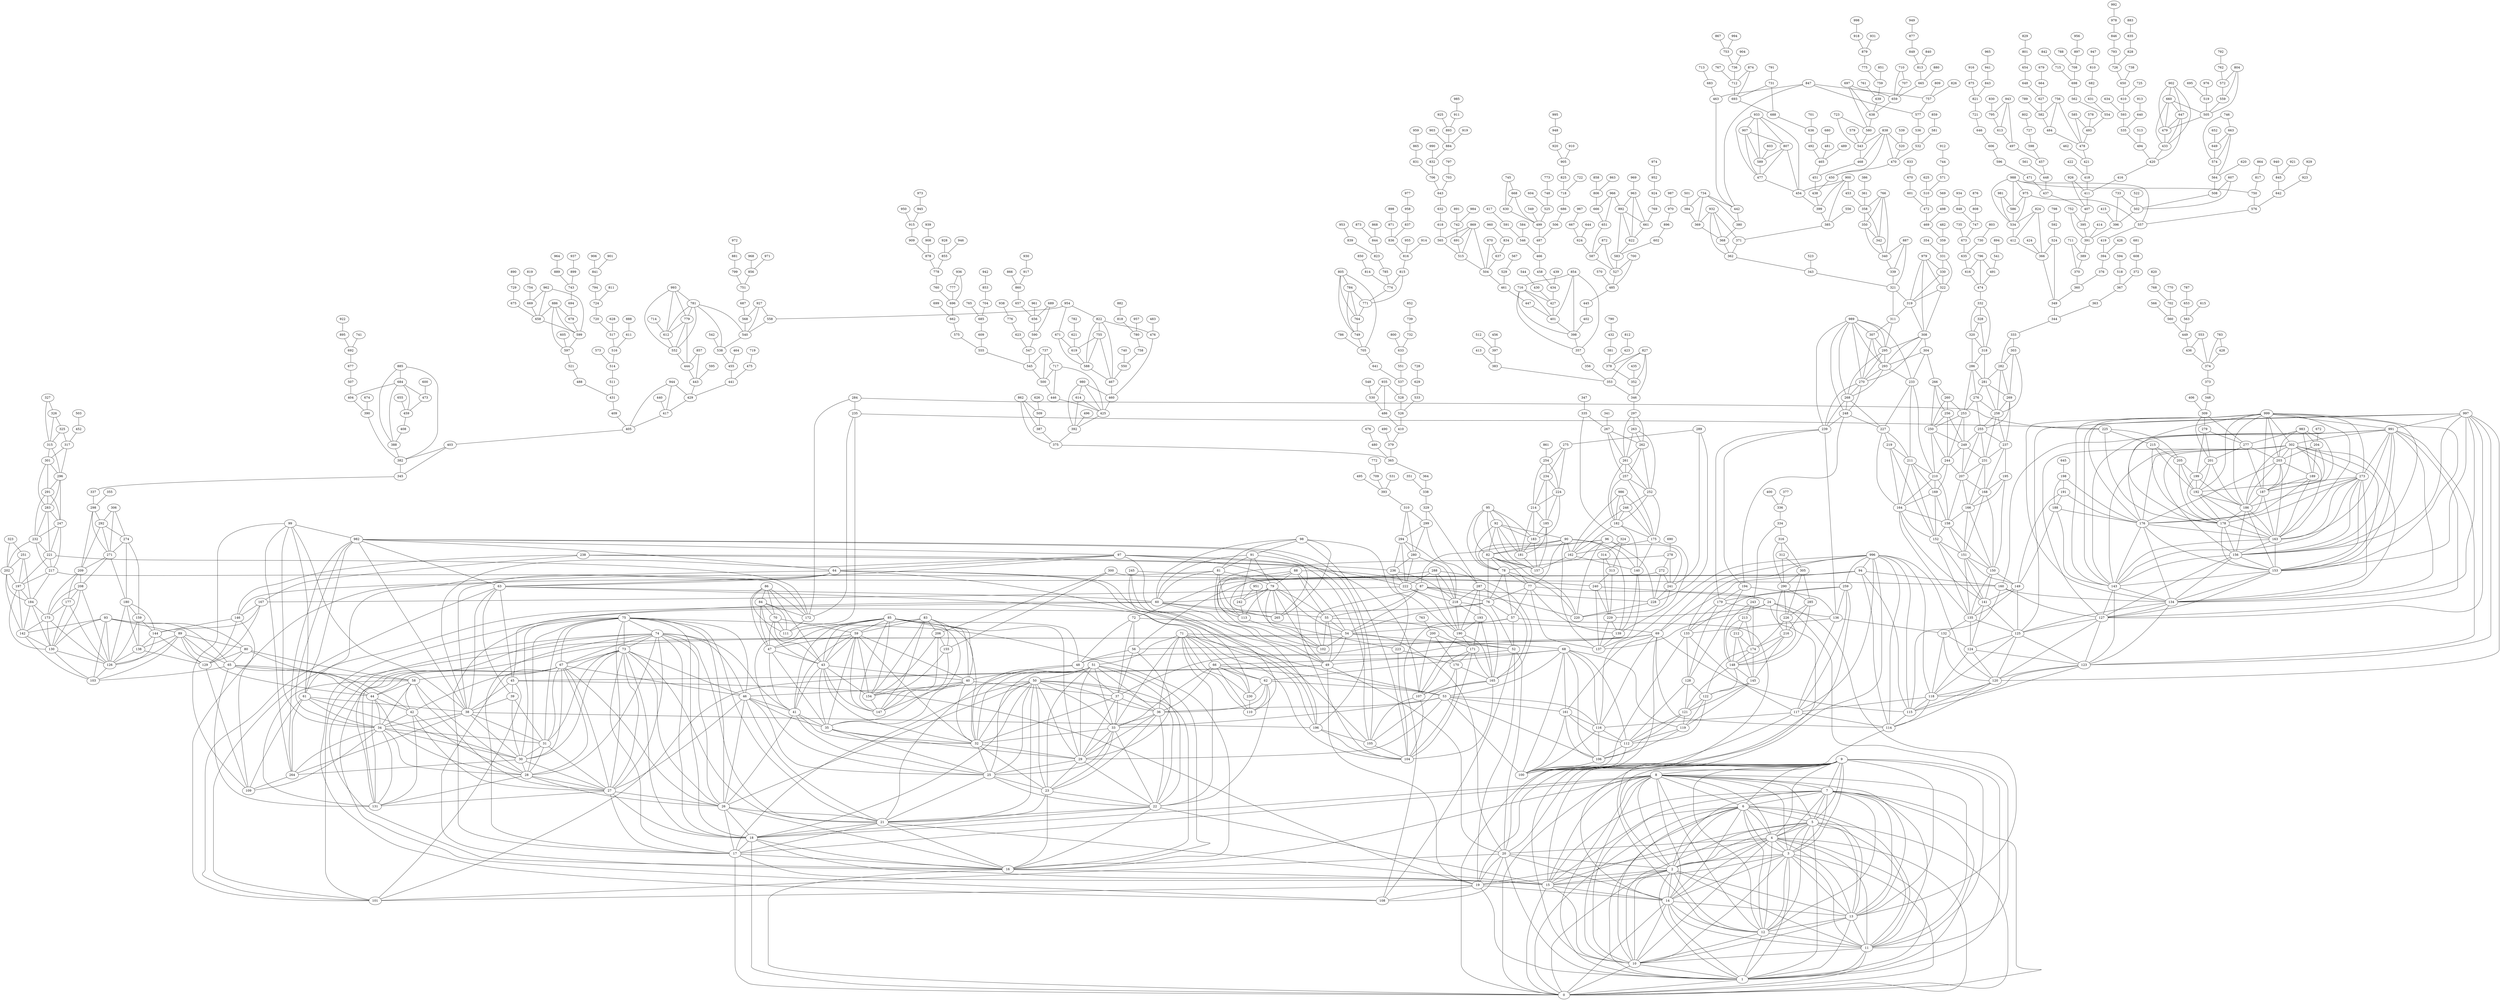 graph TopologySampledistroFF0{	"47" -- "41" [] 
	"47" -- "43" [] 
	"400" -- "336" [] 
	"86" -- "70" [] 
	"274" -- "159" [] 
	"580" -- "543" [] 
	"47" -- "35" [] 
	"281" -- "258" [] 
	"275" -- "224" [] 
	"308" -- "293" [] 
	"226" -- "174" [] 
	"69" -- "161" [] 
	"274" -- "180" [] 
	"308" -- "295" [] 
	"173" -- "142" [] 
	"430" -- "427" [] 
	"791" -- "731" [] 
	"967" -- "667" [] 
	"317" -- "301" [] 
	"397" -- "383" [] 
	"86" -- "84" [] 
	"905" -- "825" [] 
	"566" -- "560" [] 
	"242" -- "113" [] 
	"269" -- "255" [] 
	"637" -- "504" [] 
	"269" -- "258" [] 
	"308" -- "270" [] 
	"467" -- "460" [] 
	"82" -- "220" [] 
	"275" -- "254" [] 
	"52" -- "20" [] 
	"69" -- "100" [] 
	"173" -- "126" [] 
	"827" -- "378" [] 
	"226" -- "148" [] 
	"450" -- "438" [] 
	"69" -- "115" [] 
	"69" -- "116" [] 
	"811" -- "724" [] 
	"954" -- "558" [] 
	"173" -- "130" [] 
	"996" -- "259" [] 
	"69" -- "114" [] 
	"70" -- "59" [] 
	"52" -- "19" [] 
	"224" -- "214" [] 
	"561" -- "448" [] 
	"754" -- "669" [] 
	"888" -- "611" [] 
	"854" -- "401" [] 
	"281" -- "269" [] 
	"832" -- "706" [] 
	"528" -- "526" [] 
	"275" -- "234" [] 
	"70" -- "43" [] 
	"281" -- "276" [] 
	"70" -- "47" [] 
	"52" -- "49" [] 
	"650" -- "610" [] 
	"221" -- "217" [] 
	"444" -- "443" [] 
	"849" -- "813" [] 
	"391" -- "389" [] 
	"36" -- "23" [] 
	"36" -- "22" [] 
	"112" -- "100" [] 
	"112" -- "106" [] 
	"36" -- "29" [] 
	"36" -- "33" [] 
	"406" -- "309" [] 
	"916" -- "875" [] 
	"247" -- "232" [] 
	"809" -- "757" [] 
	"502" -- "396" [] 
	"790" -- "432" [] 
	"85" -- "154" [] 
	"717" -- "500" [] 
	"466" -- "458" [] 
	"247" -- "221" [] 
	"373" -- "348" [] 
	"415" -- "396" [] 
	"335" -- "267" [] 
	"320" -- "318" [] 
	"85" -- "147" [] 
	"959" -- "865" [] 
	"567" -- "529" [] 
	"886" -- "599" [] 
	"886" -- "597" [] 
	"247" -- "217" [] 
	"636" -- "492" [] 
	"210" -- "164" [] 
	"210" -- "169" [] 
	"969" -- "963" [] 
	"822" -- "467" [] 
	"540" -- "538" [] 
	"210" -- "158" [] 
	"34" -- "264" [] 
	"822" -- "476" [] 
	"676" -- "480" [] 
	"649" -- "574" [] 
	"86" -- "43" [] 
	"687" -- "568" [] 
	"86" -- "47" [] 
	"898" -- "871" [] 
	"371" -- "362" [] 
	"913" -- "640" [] 
	"655" -- "459" [] 
	"548" -- "530" [] 
	"982" -- "196" [] 
	"70" -- "111" [] 
	"774" -- "771" [] 
	"720" -- "517" [] 
	"385" -- "371" [] 
	"886" -- "658" [] 
	"93" -- "65" [] 
	"725" -- "610" [] 
	"57" -- "20" [] 
	"285" -- "216" [] 
	"56" -- "29" [] 
	"94" -- "115" [] 
	"194" -- "136" [] 
	"93" -- "80" [] 
	"583" -- "527" [] 
	"94" -- "114" [] 
	"999" -- "302" [] 
	"93" -- "89" [] 
	"495" -- "393" [] 
	"31" -- "30" [] 
	"65" -- "58" [] 
	"284" -- "235" [] 
	"622" -- "583" [] 
	"614" -- "425" [] 
	"194" -- "128" [] 
	"31" -- "27" [] 
	"251" -- "202" [] 
	"31" -- "28" [] 
	"56" -- "48" [] 
	"376" -- "360" [] 
	"533" -- "526" [] 
	"244" -- "169" [] 
	"284" -- "225" [] 
	"65" -- "44" [] 
	"107" -- "105" [] 
	"56" -- "37" [] 
	"107" -- "104" [] 
	"38" -- "264" [] 
	"44" -- "42" [] 
	"65" -- "42" [] 
	"25" -- "23" [] 
	"25" -- "21" [] 
	"25" -- "22" [] 
	"413" -- "383" [] 
	"464" -- "455" [] 
	"339" -- "321" [] 
	"44" -- "34" [] 
	"731" -- "688" [] 
	"347" -- "335" [] 
	"394" -- "376" [] 
	"205" -- "178" [] 
	"271" -- "209" [] 
	"271" -- "208" [] 
	"57" -- "54" [] 
	"57" -- "52" [] 
	"194" -- "179" [] 
	"886" -- "678" [] 
	"806" -- "666" [] 
	"933" -- "589" [] 
	"782" -- "621" [] 
	"18" -- "0" [] 
	"982" -- "105" [] 
	"686" -- "506" [] 
	"577" -- "536" [] 
	"225" -- "205" [] 
	"82" -- "157" [] 
	"991" -- "273" [] 
	"18" -- "16" [] 
	"18" -- "17" [] 
	"18" -- "15" [] 
	"78" -- "77" [] 
	"235" -- "111" [] 
	"619" -- "588" [] 
	"78" -- "76" [] 
	"990" -- "832" [] 
	"78" -- "57" [] 
	"225" -- "215" [] 
	"935" -- "530" [] 
	"151" -- "149" [] 
	"418" -- "411" [] 
	"572" -- "559" [] 
	"588" -- "467" [] 
	"268" -- "239" [] 
	"966" -- "666" [] 
	"151" -- "150" [] 
	"573" -- "514" [] 
	"209" -- "208" [] 
	"700" -- "527" [] 
	"151" -- "135" [] 
	"205" -- "192" [] 
	"79" -- "242" [] 
	"205" -- "199" [] 
	"961" -- "656" [] 
	"877" -- "849" [] 
	"269" -- "237" [] 
	"680" -- "481" [] 
	"895" -- "692" [] 
	"411" -- "407" [] 
	"268" -- "227" [] 
	"151" -- "141" [] 
	"764" -- "749" [] 
	"55" -- "102" [] 
	"221" -- "197" [] 
	"627" -- "582" [] 
	"590" -- "547" [] 
	"718" -- "686" [] 
	"6" -- "3" [] 
	"6" -- "2" [] 
	"6" -- "5" [] 
	"6" -- "4" [] 
	"6" -- "1" [] 
	"6" -- "0" [] 
	"268" -- "248" [] 
	"966" -- "651" [] 
	"698" -- "562" [] 
	"859" -- "581" [] 
	"510" -- "472" [] 
	"787" -- "653" [] 
	"235" -- "172" [] 
	"170" -- "165" [] 
	"285" -- "226" [] 
	"633" -- "551" [] 
	"408" -- "388" [] 
	"221" -- "172" [] 
	"91" -- "60" [] 
	"282" -- "269" [] 
	"59" -- "147" [] 
	"302" -- "143" [] 
	"113" -- "102" [] 
	"488" -- "431" [] 
	"302" -- "153" [] 
	"703" -- "643" [] 
	"302" -- "156" [] 
	"91" -- "79" [] 
	"891" -- "742" [] 
	"282" -- "281" [] 
	"364" -- "338" [] 
	"598" -- "457" [] 
	"717" -- "446" [] 
	"2" -- "15" [] 
	"2" -- "14" [] 
	"2" -- "13" [] 
	"2" -- "19" [] 
	"302" -- "127" [] 
	"97" -- "196" [] 
	"225" -- "178" [] 
	"170" -- "107" [] 
	"2" -- "11" [] 
	"2" -- "12" [] 
	"2" -- "10" [] 
	"320" -- "286" [] 
	"302" -- "134" [] 
	"932" -- "369" [] 
	"932" -- "368" [] 
	"991" -- "302" [] 
	"136" -- "117" [] 
	"425" -- "392" [] 
	"932" -- "362" [] 
	"170" -- "104" [] 
	"335" -- "324" [] 
	"294" -- "280" [] 
	"410" -- "379" [] 
	"932" -- "371" [] 
	"235" -- "225" [] 
	"846" -- "793" [] 
	"717" -- "425" [] 
	"401" -- "398" [] 
	"80" -- "65" [] 
	"300" -- "155" [] 
	"76" -- "108" [] 
	"302" -- "187" [] 
	"302" -- "186" [] 
	"303" -- "269" [] 
	"300" -- "160" [] 
	"869" -- "691" [] 
	"605" -- "597" [] 
	"530" -- "486" [] 
	"294" -- "218" [] 
	"80" -- "58" [] 
	"958" -- "837" [] 
	"136" -- "133" [] 
	"136" -- "132" [] 
	"555" -- "545" [] 
	"273" -- "163" [] 
	"514" -- "511" [] 
	"273" -- "156" [] 
	"497" -- "457" [] 
	"294" -- "222" [] 
	"327" -- "326" [] 
	"144" -- "126" [] 
	"80" -- "44" [] 
	"844" -- "823" [] 
	"273" -- "192" [] 
	"302" -- "163" [] 
	"144" -- "129" [] 
	"79" -- "265" [] 
	"327" -- "315" [] 
	"144" -- "138" [] 
	"294" -- "236" [] 
	"911" -- "893" [] 
	"954" -- "671" [] 
	"302" -- "176" [] 
	"303" -- "258" [] 
	"273" -- "186" [] 
	"509" -- "387" [] 
	"372" -- "367" [] 
	"273" -- "178" [] 
	"897" -- "708" [] 
	"951" -- "223" [] 
	"494" -- "420" [] 
	"189" -- "163" [] 
	"944" -- "429" [] 
	"226" -- "216" [] 
	"416" -- "411" [] 
	"53" -- "161" [] 
	"800" -- "633" [] 
	"189" -- "176" [] 
	"169" -- "164" [] 
	"896" -- "602" [] 
	"71" -- "33" [] 
	"71" -- "36" [] 
	"87" -- "76" [] 
	"189" -- "187" [] 
	"214" -- "183" [] 
	"449" -- "436" [] 
	"944" -- "405" [] 
	"214" -- "185" [] 
	"852" -- "739" [] 
	"169" -- "152" [] 
	"303" -- "282" [] 
	"169" -- "158" [] 
	"71" -- "22" [] 
	"850" -- "814" [] 
	"736" -- "712" [] 
	"214" -- "181" [] 
	"944" -- "417" [] 
	"576" -- "557" [] 
	"433" -- "420" [] 
	"87" -- "54" [] 
	"87" -- "55" [] 
	"957" -- "780" [] 
	"67" -- "46" [] 
	"71" -- "51" [] 
	"71" -- "53" [] 
	"814" -- "774" [] 
	"816" -- "815" [] 
	"914" -- "816" [] 
	"165" -- "107" [] 
	"165" -- "105" [] 
	"67" -- "58" [] 
	"165" -- "104" [] 
	"925" -- "893" [] 
	"471" -- "437" [] 
	"828" -- "726" [] 
	"67" -- "28" [] 
	"67" -- "27" [] 
	"67" -- "26" [] 
	"67" -- "30" [] 
	"67" -- "31" [] 
	"34" -- "131" [] 
	"822" -- "588" [] 
	"42" -- "131" [] 
	"620" -- "564" [] 
	"91" -- "81" [] 
	"94" -- "160" [] 
	"71" -- "68" [] 
	"71" -- "66" [] 
	"71" -- "62" [] 
	"67" -- "44" [] 
	"67" -- "42" [] 
	"59" -- "154" [] 
	"282" -- "258" [] 
	"506" -- "487" [] 
	"979" -- "322" [] 
	"166" -- "158" [] 
	"326" -- "325" [] 
	"141" -- "125" [] 
	"141" -- "124" [] 
	"639" -- "638" [] 
	"5" -- "3" [] 
	"5" -- "4" [] 
	"88" -- "87" [] 
	"166" -- "151" [] 
	"54" -- "20" [] 
	"166" -- "150" [] 
	"5" -- "1" [] 
	"917" -- "860" [] 
	"5" -- "2" [] 
	"943" -- "795" [] 
	"5" -- "0" [] 
	"116" -- "100" [] 
	"141" -- "135" [] 
	"116" -- "106" [] 
	"88" -- "79" [] 
	"979" -- "319" [] 
	"762" -- "572" [] 
	"908" -- "878" [] 
	"53" -- "106" [] 
	"53" -- "100" [] 
	"604" -- "525" [] 
	"979" -- "308" [] 
	"17" -- "0" [] 
	"594" -- "518" [] 
	"188" -- "149" [] 
	"980" -- "614" [] 
	"188" -- "143" [] 
	"127" -- "120" [] 
	"326" -- "315" [] 
	"127" -- "125" [] 
	"127" -- "123" [] 
	"779" -- "444" [] 
	"124" -- "123" [] 
	"124" -- "120" [] 
	"286" -- "281" [] 
	"286" -- "276" [] 
	"97" -- "104" [] 
	"97" -- "105" [] 
	"97" -- "107" [] 
	"455" -- "441" [] 
	"53" -- "116" [] 
	"500" -- "446" [] 
	"354" -- "331" [] 
	"58" -- "42" [] 
	"58" -- "44" [] 
	"569" -- "498" [] 
	"54" -- "52" [] 
	"973" -- "945" [] 
	"195" -- "150" [] 
	"54" -- "49" [] 
	"651" -- "587" [] 
	"124" -- "118" [] 
	"863" -- "806" [] 
	"440" -- "417" [] 
	"827" -- "352" [] 
	"195" -- "168" [] 
	"827" -- "353" [] 
	"155" -- "154" [] 
	"557" -- "419" [] 
	"769" -- "661" [] 
	"244" -- "210" [] 
	"105" -- "104" [] 
	"328" -- "318" [] 
	"244" -- "207" [] 
	"827" -- "346" [] 
	"820" -- "768" [] 
	"195" -- "166" [] 
	"885" -- "382" [] 
	"885" -- "388" [] 
	"273" -- "134" [] 
	"58" -- "34" [] 
	"286" -- "253" [] 
	"328" -- "320" [] 
	"76" -- "52" [] 
	"387" -- "375" [] 
	"58" -- "28" [] 
	"58" -- "27" [] 
	"273" -- "143" [] 
	"458" -- "434" [] 
	"350" -- "342" [] 
	"350" -- "340" [] 
	"421" -- "418" [] 
	"434" -- "427" [] 
	"273" -- "153" [] 
	"582" -- "484" [] 
	"402" -- "398" [] 
	"998" -- "918" [] 
	"130" -- "103" [] 
	"188" -- "176" [] 
	"491" -- "474" [] 
	"644" -- "624" [] 
	"366" -- "349" [] 
	"76" -- "57" [] 
	"76" -- "54" [] 
	"45" -- "101" [] 
	"224" -- "185" [] 
	"224" -- "183" [] 
	"795" -- "613" [] 
	"919" -- "884" [] 
	"276" -- "258" [] 
	"276" -- "253" [] 
	"276" -- "255" [] 
	"116" -- "112" [] 
	"708" -- "698" [] 
	"130" -- "126" [] 
	"882" -- "818" [] 
	"678" -- "599" [] 
	"730" -- "635" [] 
	"155" -- "147" [] 
	"947" -- "810" [] 
	"26" -- "16" [] 
	"26" -- "17" [] 
	"26" -- "18" [] 
	"26" -- "21" [] 
	"260" -- "250" [] 
	"260" -- "253" [] 
	"260" -- "256" [] 
	"979" -- "330" [] 
	"974" -- "952" [] 
	"51" -- "16" [] 
	"989" -- "268" [] 
	"927" -- "558" [] 
	"999" -- "156" [] 
	"999" -- "153" [] 
	"989" -- "270" [] 
	"340" -- "339" [] 
	"927" -- "540" [] 
	"933" -- "807" [] 
	"95" -- "82" [] 
	"522" -- "502" [] 
	"545" -- "500" [] 
	"95" -- "78" [] 
	"999" -- "163" [] 
	"648" -- "627" [] 
	"51" -- "32" [] 
	"463" -- "442" [] 
	"51" -- "36" [] 
	"51" -- "33" [] 
	"600" -- "473" [] 
	"592" -- "524" [] 
	"989" -- "248" [] 
	"388" -- "382" [] 
	"999" -- "178" [] 
	"999" -- "176" [] 
	"972" -- "881" [] 
	"51" -- "29" [] 
	"962" -- "669" [] 
	"51" -- "21" [] 
	"51" -- "22" [] 
	"51" -- "23" [] 
	"51" -- "25" [] 
	"927" -- "568" [] 
	"653" -- "563" [] 
	"16" -- "15" [] 
	"999" -- "186" [] 
	"999" -- "187" [] 
	"524" -- "349" [] 
	"59" -- "35" [] 
	"962" -- "658" [] 
	"359" -- "331" [] 
	"59" -- "32" [] 
	"847" -- "577" [] 
	"963" -- "661" [] 
	"153" -- "127" [] 
	"283" -- "247" [] 
	"369" -- "368" [] 
	"486" -- "410" [] 
	"999" -- "192" [] 
	"59" -- "47" [] 
	"59" -- "43" [] 
	"59" -- "41" [] 
	"59" -- "40" [] 
	"318" -- "286" [] 
	"976" -- "519" [] 
	"51" -- "50" [] 
	"318" -- "281" [] 
	"862" -- "375" [] 
	"95" -- "92" [] 
	"524" -- "366" [] 
	"283" -- "232" [] 
	"223" -- "104" [] 
	"358" -- "350" [] 
	"99" -- "109" [] 
	"907" -- "589" [] 
	"234" -- "224" [] 
	"643" -- "632" [] 
	"862" -- "387" [] 
	"311" -- "295" [] 
	"989" -- "295" [] 
	"830" -- "795" [] 
	"848" -- "747" [] 
	"454" -- "399" [] 
	"989" -- "293" [] 
	"237" -- "195" [] 
	"153" -- "134" [] 
	"153" -- "143" [] 
	"234" -- "214" [] 
	"301" -- "296" [] 
	"946" -- "855" [] 
	"682" -- "631" [] 
	"88" -- "55" [] 
	"963" -- "622" [] 
	"301" -- "283" [] 
	"520" -- "470" [] 
	"752" -- "395" [] 
	"358" -- "342" [] 
	"252" -- "246" [] 
	"379" -- "365" [] 
	"71" -- "230" [] 
	"301" -- "291" [] 
	"667" -- "624" [] 
	"607" -- "508" [] 
	"942" -- "853" [] 
	"296" -- "247" [] 
	"481" -- "465" [] 
	"563" -- "449" [] 
	"607" -- "502" [] 
	"624" -- "587" [] 
	"536" -- "532" [] 
	"88" -- "54" [] 
	"182" -- "175" [] 
	"145" -- "119" [] 
	"290" -- "216" [] 
	"6" -- "12" [] 
	"6" -- "11" [] 
	"6" -- "10" [] 
	"6" -- "15" [] 
	"6" -- "14" [] 
	"6" -- "13" [] 
	"290" -- "226" [] 
	"145" -- "122" [] 
	"145" -- "121" [] 
	"739" -- "732" [] 
	"223" -- "170" [] 
	"926" -- "411" [] 
	"469" -- "359" [] 
	"926" -- "407" [] 
	"290" -- "285" [] 
	"701" -- "636" [] 
	"90" -- "162" [] 
	"88" -- "113" [] 
	"752" -- "391" [] 
	"253" -- "250" [] 
	"865" -- "831" [] 
	"999" -- "134" [] 
	"296" -- "291" [] 
	"253" -- "249" [] 
	"253" -- "244" [] 
	"19" -- "108" [] 
	"88" -- "102" [] 
	"999" -- "143" [] 
	"874" -- "693" [] 
	"296" -- "283" [] 
	"765" -- "685" [] 
	"508" -- "502" [] 
	"222" -- "218" [] 
	"856" -- "751" [] 
	"28" -- "131" [] 
	"419" -- "394" [] 
	"462" -- "421" [] 
	"660" -- "433" [] 
	"554" -- "493" [] 
	"216" -- "174" [] 
	"292" -- "271" [] 
	"90" -- "140" [] 
	"292" -- "274" [] 
	"435" -- "352" [] 
	"185" -- "157" [] 
	"20" -- "1" [] 
	"90" -- "137" [] 
	"90" -- "139" [] 
	"779" -- "552" [] 
	"734" -- "369" [] 
	"783" -- "374" [] 
	"20" -- "2" [] 
	"881" -- "799" [] 
	"185" -- "183" [] 
	"96" -- "78" [] 
	"185" -- "181" [] 
	"874" -- "712" [] 
	"96" -- "82" [] 
	"837" -- "836" [] 
	"42" -- "27" [] 
	"900" -- "399" [] 
	"870" -- "637" [] 
	"30" -- "264" [] 
	"42" -- "28" [] 
	"34" -- "109" [] 
	"775" -- "759" [] 
	"513" -- "494" [] 
	"878" -- "778" [] 
	"584" -- "546" [] 
	"96" -- "87" [] 
	"4" -- "2" [] 
	"4" -- "3" [] 
	"208" -- "177" [] 
	"4" -- "0" [] 
	"146" -- "109" [] 
	"4" -- "1" [] 
	"208" -- "173" [] 
	"900" -- "385" [] 
	"529" -- "461" [] 
	"685" -- "609" [] 
	"581" -- "532" [] 
	"876" -- "808" [] 
	"922" -- "895" [] 
	"679" -- "664" [] 
	"16" -- "0" [] 
	"42" -- "34" [] 
	"138" -- "129" [] 
	"292" -- "209" [] 
	"138" -- "126" [] 
	"952" -- "924" [] 
	"289" -- "228" [] 
	"793" -- "726" [] 
	"208" -- "126" [] 
	"85" -- "40" [] 
	"85" -- "32" [] 
	"283" -- "221" [] 
	"542" -- "538" [] 
	"579" -- "543" [] 
	"85" -- "35" [] 
	"688" -- "636" [] 
	"146" -- "144" [] 
	"91" -- "265" [] 
	"240" -- "24" [] 
	"122" -- "119" [] 
	"208" -- "130" [] 
	"966" -- "892" [] 
	"122" -- "112" [] 
	"20" -- "14" [] 
	"85" -- "25" [] 
	"345" -- "337" [] 
	"85" -- "29" [] 
	"207" -- "166" [] 
	"207" -- "168" [] 
	"20" -- "19" [] 
	"713" -- "683" [] 
	"96" -- "228" [] 
	"756" -- "582" [] 
	"164" -- "152" [] 
	"77" -- "137" [] 
	"518" -- "367" [] 
	"77" -- "139" [] 
	"122" -- "121" [] 
	"289" -- "241" [] 
	"96" -- "220" [] 
	"87" -- "102" [] 
	"207" -- "158" [] 
	"699" -- "662" [] 
	"818" -- "780" [] 
	"91" -- "242" [] 
	"78" -- "220" [] 
	"788" -- "708" [] 
	"146" -- "129" [] 
	"516" -- "514" [] 
	"819" -- "754" [] 
	"742" -- "691" [] 
	"565" -- "515" [] 
	"237" -- "168" [] 
	"164" -- "158" [] 
	"267" -- "257" [] 
	"216" -- "148" [] 
	"989" -- "239" [] 
	"216" -- "145" [] 
	"989" -- "233" [] 
	"493" -- "478" [] 
	"96" -- "241" [] 
	"694" -- "678" [] 
	"289" -- "275" [] 
	"734" -- "380" [] 
	"29" -- "25" [] 
	"46" -- "41" [] 
	"164" -- "141" [] 
	"29" -- "23" [] 
	"29" -- "22" [] 
	"734" -- "384" [] 
	"164" -- "135" [] 
	"279" -- "199" [] 
	"660" -- "479" [] 
	"46" -- "35" [] 
	"662" -- "575" [] 
	"503" -- "452" [] 
	"201" -- "199" [] 
	"46" -- "25" [] 
	"46" -- "26" [] 
	"492" -- "465" [] 
	"46" -- "27" [] 
	"951" -- "242" [] 
	"85" -- "59" [] 
	"821" -- "721" [] 
	"823" -- "785" [] 
	"691" -- "515" [] 
	"267" -- "262" [] 
	"267" -- "261" [] 
	"201" -- "186" [] 
	"46" -- "21" [] 
	"962" -- "599" [] 
	"201" -- "192" [] 
	"85" -- "48" [] 
	"85" -- "47" [] 
	"85" -- "43" [] 
	"85" -- "41" [] 
	"443" -- "429" [] 
	"716" -- "427" [] 
	"5" -- "15" [] 
	"5" -- "12" [] 
	"5" -- "13" [] 
	"5" -- "10" [] 
	"5" -- "11" [] 
	"256" -- "250" [] 
	"801" -- "654" [] 
	"933" -- "907" [] 
	"646" -- "606" [] 
	"727" -- "598" [] 
	"309" -- "201" [] 
	"72" -- "56" [] 
	"219" -- "211" [] 
	"716" -- "401" [] 
	"875" -- "821" [] 
	"251" -- "184" [] 
	"999" -- "273" [] 
	"988" -- "975" [] 
	"983" -- "277" [] 
	"72" -- "69" [] 
	"404" -- "390" [] 
	"40" -- "35" [] 
	"374" -- "373" [] 
	"40" -- "32" [] 
	"251" -- "197" [] 
	"40" -- "37" [] 
	"331" -- "322" [] 
	"950" -- "915" [] 
	"975" -- "534" [] 
	"209" -- "177" [] 
	"209" -- "173" [] 
	"841" -- "794" [] 
	"184" -- "173" [] 
	"193" -- "165" [] 
	"193" -- "171" [] 
	"907" -- "477" [] 
	"975" -- "557" [] 
	"759" -- "639" [] 
	"309" -- "279" [] 
	"309" -- "277" [] 
	"547" -- "545" [] 
	"24" -- "229" [] 
	"81" -- "265" [] 
	"193" -- "190" [] 
	"389" -- "370" [] 
	"11" -- "10" [] 
	"847" -- "442" [] 
	"871" -- "836" [] 
	"721" -- "646" [] 
	"839" -- "823" [] 
	"804" -- "505" [] 
	"785" -- "774" [] 
	"992" -- "978" [] 
	"184" -- "130" [] 
	"996" -- "69" [] 
	"99" -- "264" [] 
	"24" -- "13" [] 
	"847" -- "463" [] 
	"570" -- "485" [] 
	"280" -- "218" [] 
	"184" -- "142" [] 
	"473" -- "459" [] 
	"854" -- "357" [] 
	"975" -- "586" [] 
	"280" -- "222" [] 
	"259" -- "100" [] 
	"507" -- "404" [] 
	"284" -- "172" [] 
	"259" -- "117" [] 
	"887" -- "339" [] 
	"596" -- "471" [] 
	"887" -- "321" [] 
	"22" -- "21" [] 
	"24" -- "12" [] 
	"24" -- "11" [] 
	"999" -- "203" [] 
	"356" -- "353" [] 
	"368" -- "362" [] 
	"480" -- "365" [] 
	"22" -- "18" [] 
	"22" -- "16" [] 
	"22" -- "15" [] 
	"71" -- "110" [] 
	"398" -- "357" [] 
	"996" -- "94" [] 
	"331" -- "330" [] 
	"94" -- "72" [] 
	"316" -- "290" [] 
	"234" -- "185" [] 
	"259" -- "133" [] 
	"983" -- "203" [] 
	"259" -- "136" [] 
	"983" -- "204" [] 
	"44" -- "28" [] 
	"854" -- "398" [] 
	"887" -- "340" [] 
	"602" -- "583" [] 
	"804" -- "559" [] 
	"553" -- "374" [] 
	"772" -- "709" [] 
	"941" -- "843" [] 
	"258" -- "255" [] 
	"280" -- "236" [] 
	"349" -- "344" [] 
	"50" -- "46" [] 
	"779" -- "612" [] 
	"980" -- "460" [] 
	"256" -- "244" [] 
	"794" -- "724" [] 
	"616" -- "474" [] 
	"256" -- "249" [] 
	"804" -- "572" [] 
	"50" -- "36" [] 
	"626" -- "509" [] 
	"50" -- "32" [] 
	"50" -- "33" [] 
	"485" -- "445" [] 
	"162" -- "140" [] 
	"217" -- "184" [] 
	"504" -- "461" [] 
	"538" -- "455" [] 
	"50" -- "18" [] 
	"50" -- "17" [] 
	"50" -- "16" [] 
	"980" -- "425" [] 
	"900" -- "453" [] 
	"80" -- "129" [] 
	"228" -- "220" [] 
	"900" -- "454" [] 
	"423" -- "378" [] 
	"50" -- "22" [] 
	"50" -- "21" [] 
	"217" -- "172" [] 
	"50" -- "23" [] 
	"634" -- "593" [] 
	"259" -- "179" [] 
	"991" -- "163" [] 
	"50" -- "29" [] 
	"212" -- "174" [] 
	"991" -- "160" [] 
	"862" -- "509" [] 
	"50" -- "26" [] 
	"50" -- "25" [] 
	"304" -- "266" [] 
	"3" -- "0" [] 
	"258" -- "237" [] 
	"909" -- "878" [] 
	"44" -- "131" [] 
	"991" -- "156" [] 
	"3" -- "2" [] 
	"991" -- "153" [] 
	"3" -- "1" [] 
	"382" -- "345" [] 
	"870" -- "504" [] 
	"258" -- "231" [] 
	"623" -- "547" [] 
	"279" -- "201" [] 
	"668" -- "630" [] 
	"822" -- "755" [] 
	"94" -- "69" [] 
	"426" -- "394" [] 
	"198" -- "176" [] 
	"362" -- "343" [] 
	"325" -- "315" [] 
	"325" -- "317" [] 
	"198" -- "191" [] 
	"432" -- "381" [] 
	"217" -- "197" [] 
	"19" -- "101" [] 
	"991" -- "176" [] 
	"442" -- "380" [] 
	"355" -- "298" [] 
	"515" -- "504" [] 
	"94" -- "56" [] 
	"198" -- "188" [] 
	"657" -- "656" [] 
	"196" -- "105" [] 
	"196" -- "104" [] 
	"45" -- "19" [] 
	"665" -- "659" [] 
	"702" -- "560" [] 
	"363" -- "344" [] 
	"732" -- "633" [] 
	"61" -- "38" [] 
	"61" -- "30" [] 
	"982" -- "264" [] 
	"61" -- "34" [] 
	"700" -- "485" [] 
	"902" -- "647" [] 
	"182" -- "140" [] 
	"38" -- "196" [] 
	"734" -- "442" [] 
	"427" -- "401" [] 
	"861" -- "254" [] 
	"45" -- "39" [] 
	"45" -- "38" [] 
	"304" -- "293" [] 
	"824" -- "366" [] 
	"568" -- "540" [] 
	"261" -- "252" [] 
	"716" -- "398" [] 
	"156" -- "153" [] 
	"162" -- "157" [] 
	"521" -- "488" [] 
	"27" -- "131" [] 
	"851" -- "759" [] 
	"638" -- "580" [] 
	"970" -- "896" [] 
	"261" -- "257" [] 
	"902" -- "660" [] 
	"182" -- "162" [] 
	"546" -- "466" [] 
	"316" -- "312" [] 
	"311" -- "307" [] 
	"271" -- "180" [] 
	"392" -- "375" [] 
	"87" -- "220" [] 
	"808" -- "747" [] 
	"316" -- "305" [] 
	"87" -- "228" [] 
	"298" -- "209" [] 
	"378" -- "352" [] 
	"222" -- "190" [] 
	"167" -- "146" [] 
	"167" -- "144" [] 
	"117" -- "100" [] 
	"319" -- "308" [] 
	"716" -- "357" [] 
	"968" -- "856" [] 
	"15" -- "0" [] 
	"601" -- "472" [] 
	"635" -- "616" [] 
	"383" -- "353" [] 
	"893" -- "884" [] 
	"21" -- "18" [] 
	"222" -- "167" [] 
	"279" -- "277" [] 
	"829" -- "801" [] 
	"978" -- "846" [] 
	"21" -- "16" [] 
	"21" -- "17" [] 
	"21" -- "15" [] 
	"27" -- "26" [] 
	"991" -- "127" [] 
	"991" -- "123" [] 
	"237" -- "231" [] 
	"212" -- "145" [] 
	"72" -- "48" [] 
	"27" -- "18" [] 
	"212" -- "148" [] 
	"27" -- "17" [] 
	"206" -- "147" [] 
	"319" -- "311" [] 
	"72" -- "37" [] 
	"206" -- "154" [] 
	"206" -- "155" [] 
	"991" -- "143" [] 
	"595" -- "443" [] 
	"117" -- "114" [] 
	"68" -- "112" [] 
	"117" -- "116" [] 
	"68" -- "119" [] 
	"68" -- "116" [] 
	"867" -- "753" [] 
	"719" -- "475" [] 
	"991" -- "134" [] 
	"68" -- "100" [] 
	"399" -- "385" [] 
	"68" -- "106" [] 
	"439" -- "434" [] 
	"448" -- "437" [] 
	"487" -- "466" [] 
	"903" -- "884" [] 
	"287" -- "190" [] 
	"287" -- "193" [] 
	"755" -- "467" [] 
	"447" -- "401" [] 
	"664" -- "627" [] 
	"737" -- "717" [] 
	"79" -- "49" [] 
	"824" -- "412" [] 
	"219" -- "164" [] 
	"74" -- "16" [] 
	"74" -- "17" [] 
	"74" -- "18" [] 
	"656" -- "590" [] 
	"341" -- "267" [] 
	"79" -- "55" [] 
	"79" -- "54" [] 
	"332" -- "318" [] 
	"74" -- "26" [] 
	"74" -- "21" [] 
	"219" -- "152" [] 
	"74" -- "27" [] 
	"663" -- "649" [] 
	"74" -- "28" [] 
	"332" -- "320" [] 
	"14" -- "12" [] 
	"79" -- "60" [] 
	"14" -- "13" [] 
	"14" -- "10" [] 
	"332" -- "328" [] 
	"14" -- "11" [] 
	"293" -- "270" [] 
	"313" -- "240" [] 
	"293" -- "268" [] 
	"231" -- "166" [] 
	"231" -- "168" [] 
	"74" -- "41" [] 
	"74" -- "46" [] 
	"215" -- "192" [] 
	"243" -- "213" [] 
	"156" -- "127" [] 
	"693" -- "688" [] 
	"963" -- "892" [] 
	"403" -- "345" [] 
	"880" -- "665" [] 
	"428" -- "374" [] 
	"980" -- "392" [] 
	"156" -- "134" [] 
	"74" -- "67" [] 
	"272" -- "113" [] 
	"213" -- "212" [] 
	"74" -- "73" [] 
	"156" -- "143" [] 
	"215" -- "178" [] 
	"89" -- "129" [] 
	"446" -- "425" [] 
	"89" -- "126" [] 
	"293" -- "233" [] 
	"82" -- "77" [] 
	"82" -- "78" [] 
	"82" -- "76" [] 
	"964" -- "889" [] 
	"123" -- "120" [] 
	"89" -- "138" [] 
	"549" -- "499" [] 
	"632" -- "618" [] 
	"983" -- "189" [] 
	"983" -- "187" [] 
	"150" -- "135" [] 
	"417" -- "405" [] 
	"123" -- "118" [] 
	"123" -- "115" [] 
	"150" -- "141" [] 
	"313" -- "229" [] 
	"150" -- "149" [] 
	"587" -- "527" [] 
	"60" -- "265" [] 
	"483" -- "476" [] 
	"68" -- "53" [] 
	"496" -- "392" [] 
	"262" -- "252" [] 
	"81" -- "49" [] 
	"474" -- "332" [] 
	"81" -- "101" [] 
	"894" -- "541" [] 
	"66" -- "33" [] 
	"66" -- "36" [] 
	"66" -- "53" [] 
	"43" -- "40" [] 
	"43" -- "41" [] 
	"781" -- "779" [] 
	"262" -- "261" [] 
	"931" -- "879" [] 
	"997" -- "123" [] 
	"262" -- "257" [] 
	"997" -- "125" [] 
	"997" -- "127" [] 
	"684" -- "388" [] 
	"43" -- "32" [] 
	"997" -- "120" [] 
	"902" -- "433" [] 
	"43" -- "35" [] 
	"89" -- "103" [] 
	"81" -- "60" [] 
	"836" -- "816" [] 
	"997" -- "134" [] 
	"558" -- "540" [] 
	"994" -- "753" [] 
	"452" -- "317" [] 
	"381" -- "378" [] 
	"68" -- "62" [] 
	"735" -- "673" [] 
	"81" -- "79" [] 
	"68" -- "66" [] 
	"553" -- "436" [] 
	"936" -- "696" [] 
	"287" -- "165" [] 
	"609" -- "555" [] 
	"997" -- "143" [] 
	"842" -- "715" [] 
	"673" -- "635" [] 
	"263" -- "262" [] 
	"263" -- "261" [] 
	"120" -- "115" [] 
	"120" -- "118" [] 
	"120" -- "114" [] 
	"249" -- "244" [] 
	"133" -- "117" [] 
	"599" -- "597" [] 
	"263" -- "252" [] 
	"291" -- "232" [] 
	"618" -- "565" [] 
	"133" -- "128" [] 
	"873" -- "844" [] 
	"807" -- "589" [] 
	"4" -- "10" [] 
	"4" -- "14" [] 
	"4" -- "13" [] 
	"4" -- "12" [] 
	"291" -- "247" [] 
	"333" -- "303" [] 
	"4" -- "11" [] 
	"4" -- "19" [] 
	"936" -- "777" [] 
	"771" -- "764" [] 
	"67" -- "131" [] 
	"249" -- "231" [] 
	"593" -- "535" [] 
	"218" -- "190" [] 
	"4" -- "20" [] 
	"218" -- "193" [] 
	"48" -- "32" [] 
	"133" -- "100" [] 
	"99" -- "61" [] 
	"993" -- "552" [] 
	"934" -- "848" [] 
	"853" -- "704" [] 
	"48" -- "37" [] 
	"211" -- "152" [] 
	"642" -- "576" [] 
	"204" -- "203" [] 
	"255" -- "237" [] 
	"48" -- "40" [] 
	"255" -- "231" [] 
	"551" -- "537" [] 
	"249" -- "207" [] 
	"99" -- "34" [] 
	"99" -- "38" [] 
	"211" -- "164" [] 
	"211" -- "169" [] 
	"255" -- "249" [] 
	"997" -- "991" [] 
	"299" -- "287" [] 
	"617" -- "591" [] 
	"889" -- "743" [] 
	"299" -- "294" [] 
	"666" -- "651" [] 
	"14" -- "0" [] 
	"14" -- "1" [] 
	"35" -- "29" [] 
	"35" -- "25" [] 
	"287" -- "218" [] 
	"892" -- "583" [] 
	"248" -- "194" [] 
	"722" -- "718" [] 
	"386" -- "361" [] 
	"299" -- "280" [] 
	"884" -- "832" [] 
	"35" -- "32" [] 
	"505" -- "479" [] 
	"37" -- "32" [] 
	"37" -- "33" [] 
	"37" -- "36" [] 
	"175" -- "139" [] 
	"460" -- "425" [] 
	"175" -- "140" [] 
	"149" -- "141" [] 
	"543" -- "468" [] 
	"37" -- "29" [] 
	"671" -- "619" [] 
	"255" -- "207" [] 
	"24" -- "137" [] 
	"77" -- "57" [] 
	"953" -- "839" [] 
	"562" -- "554" [] 
	"999" -- "991" [] 
	"692" -- "677" [] 
	"77" -- "24" [] 
	"796" -- "616" [] 
	"647" -- "479" [] 
	"58" -- "131" [] 
	"175" -- "162" [] 
	"149" -- "125" [] 
	"405" -- "403" [] 
	"114" -- "100" [] 
	"459" -- "408" [] 
	"167" -- "129" [] 
	"149" -- "135" [] 
	"261" -- "182" [] 
	"523" -- "343" [] 
	"314" -- "313" [] 
	"705" -- "641" [] 
	"741" -- "692" [] 
	"231" -- "207" [] 
	"68" -- "161" [] 
	"847" -- "757" [] 
	"243" -- "174" [] 
	"140" -- "137" [] 
	"66" -- "230" [] 
	"140" -- "139" [] 
	"780" -- "758" [] 
	"768" -- "702" [] 
	"956" -- "897" [] 
	"353" -- "346" [] 
	"482" -- "359" [] 
	"647" -- "433" [] 
	"243" -- "148" [] 
	"660" -- "647" [] 
	"912" -- "744" [] 
	"334" -- "316" [] 
	"677" -- "507" [] 
	"647" -- "420" [] 
	"240" -- "137" [] 
	"918" -- "879" [] 
	"95" -- "157" [] 
	"710" -- "659" [] 
	"174" -- "122" [] 
	"824" -- "534" [] 
	"831" -- "706" [] 
	"838" -- "520" [] 
	"158" -- "151" [] 
	"239" -- "194" [] 
	"158" -- "150" [] 
	"158" -- "152" [] 
	"30" -- "27" [] 
	"30" -- "28" [] 
	"288" -- "190" [] 
	"393" -- "310" [] 
	"901" -- "841" [] 
	"323" -- "251" [] 
	"684" -- "473" [] 
	"479" -- "433" [] 
	"13" -- "12" [] 
	"13" -- "11" [] 
	"13" -- "10" [] 
	"838" -- "543" [] 
	"9" -- "10" [] 
	"9" -- "11" [] 
	"95" -- "183" [] 
	"9" -- "19" [] 
	"95" -- "181" [] 
	"9" -- "14" [] 
	"9" -- "15" [] 
	"9" -- "12" [] 
	"9" -- "13" [] 
	"761" -- "639" [] 
	"230" -- "110" [] 
	"981" -- "534" [] 
	"921" -- "845" [] 
	"52" -- "108" [] 
	"915" -- "909" [] 
	"152" -- "135" [] 
	"75" -- "67" [] 
	"663" -- "574" [] 
	"168" -- "150" [] 
	"9" -- "20" [] 
	"684" -- "459" [] 
	"305" -- "285" [] 
	"760" -- "696" [] 
	"981" -- "586" [] 
	"75" -- "74" [] 
	"613" -- "497" [] 
	"75" -- "73" [] 
	"989" -- "307" [] 
	"152" -- "141" [] 
	"659" -- "638" [] 
	"323" -- "202" [] 
	"745" -- "630" [] 
	"663" -- "564" [] 
	"860" -- "657" [] 
	"305" -- "290" [] 
	"597" -- "521" [] 
	"586" -- "534" [] 
	"168" -- "151" [] 
	"747" -- "673" [] 
	"152" -- "151" [] 
	"77" -- "76" [] 
	"631" -- "554" [] 
	"186" -- "178" [] 
	"288" -- "146" [] 
	"360" -- "349" [] 
	"75" -- "46" [] 
	"83" -- "40" [] 
	"83" -- "43" [] 
	"168" -- "166" [] 
	"200" -- "107" [] 
	"445" -- "402" [] 
	"83" -- "59" [] 
	"864" -- "817" [] 
	"370" -- "360" [] 
	"272" -- "241" [] 
	"288" -- "165" [] 
	"75" -- "30" [] 
	"270" -- "239" [] 
	"756" -- "478" [] 
	"200" -- "171" [] 
	"75" -- "28" [] 
	"200" -- "170" [] 
	"75" -- "27" [] 
	"75" -- "26" [] 
	"75" -- "21" [] 
	"270" -- "248" [] 
	"756" -- "484" [] 
	"119" -- "112" [] 
	"606" -- "596" [] 
	"250" -- "210" [] 
	"139" -- "137" [] 
	"75" -- "31" [] 
	"333" -- "282" [] 
	"239" -- "136" [] 
	"322" -- "308" [] 
	"215" -- "205" [] 
	"86" -- "111" [] 
	"2" -- "0" [] 
	"2" -- "1" [] 
	"252" -- "175" [] 
	"748" -- "525" [] 
	"270" -- "268" [] 
	"322" -- "319" [] 
	"781" -- "612" [] 
	"179" -- "133" [] 
	"179" -- "136" [] 
	"75" -- "18" [] 
	"75" -- "17" [] 
	"384" -- "369" [] 
	"75" -- "16" [] 
	"858" -- "806" [] 
	"40" -- "147" [] 
	"179" -- "128" [] 
	"544" -- "430" [] 
	"892" -- "622" [] 
	"250" -- "244" [] 
	"477" -- "454" [] 
	"248" -- "239" [] 
	"250" -- "249" [] 
	"181" -- "157" [] 
	"252" -- "182" [] 
	"377" -- "336" [] 
	"148" -- "121" [] 
	"291" -- "283" [] 
	"148" -- "122" [] 
	"770" -- "702" [] 
	"40" -- "154" [] 
	"248" -- "227" [] 
	"239" -- "179" [] 
	"840" -- "813" [] 
	"53" -- "29" [] 
	"119" -- "106" [] 
	"948" -- "920" [] 
	"277" -- "187" [] 
	"733" -- "396" [] 
	"654" -- "648" [] 
	"611" -- "516" [] 
	"798" -- "592" [] 
	"661" -- "622" [] 
	"148" -- "145" [] 
	"53" -- "36" [] 
	"53" -- "33" [] 
	"232" -- "221" [] 
	"9" -- "7" [] 
	"177" -- "130" [] 
	"99" -- "982" [] 
	"92" -- "90" [] 
	"64" -- "38" [] 
	"9" -- "8" [] 
	"9" -- "0" [] 
	"177" -- "126" [] 
	"9" -- "2" [] 
	"843" -- "821" [] 
	"9" -- "1" [] 
	"9" -- "4" [] 
	"9" -- "3" [] 
	"9" -- "6" [] 
	"92" -- "82" [] 
	"9" -- "5" [] 
	"668" -- "499" [] 
	"438" -- "399" [] 
	"672" -- "204" [] 
	"232" -- "217" [] 
	"892" -- "661" [] 
	"738" -- "650" [] 
	"805" -- "705" [] 
	"241" -- "220" [] 
	"429" -- "417" [] 
	"92" -- "78" [] 
	"86" -- "172" [] 
	"232" -- "202" [] 
	"453" -- "358" [] 
	"64" -- "63" [] 
	"902" -- "479" [] 
	"64" -- "61" [] 
	"671" -- "588" [] 
	"13" -- "1" [] 
	"539" -- "520" [] 
	"997" -- "156" [] 
	"997" -- "153" [] 
	"669" -- "658" [] 
	"489" -- "465" [] 
	"66" -- "62" [] 
	"177" -- "173" [] 
	"63" -- "101" [] 
	"704" -- "685" [] 
	"277" -- "203" [] 
	"277" -- "201" [] 
	"783" -- "428" [] 
	"1" -- "0" [] 
	"38" -- "34" [] 
	"38" -- "31" [] 
	"38" -- "30" [] 
	"805" -- "749" [] 
	"501" -- "384" [] 
	"465" -- "451" [] 
	"241" -- "228" [] 
	"55" -- "49" [] 
	"55" -- "54" [] 
	"55" -- "52" [] 
	"532" -- "470" [] 
	"307" -- "270" [] 
	"943" -- "497" [] 
	"805" -- "764" [] 
	"288" -- "222" [] 
	"204" -- "189" [] 
	"298" -- "292" [] 
	"929" -- "923" [] 
	"645" -- "198" [] 
	"204" -- "187" [] 
	"334" -- "243" [] 
	"684" -- "404" [] 
	"838" -- "470" [] 
	"451" -- "438" [] 
	"192" -- "163" [] 
	"161" -- "116" [] 
	"211" -- "210" [] 
	"745" -- "668" [] 
	"706" -- "643" [] 
	"161" -- "112" [] 
	"348" -- "309" [] 
	"805" -- "784" [] 
	"213" -- "148" [] 
	"833" -- "670" [] 
	"272" -- "228" [] 
	"307" -- "295" [] 
	"307" -- "293" [] 
	"161" -- "106" [] 
	"192" -- "178" [] 
	"937" -- "899" [] 
	"186" -- "156" [] 
	"298" -- "271" [] 
	"98" -- "60" [] 
	"422" -- "418" [] 
	"512" -- "397" [] 
	"737" -- "545" [] 
	"468" -- "451" [] 
	"186" -- "163" [] 
	"192" -- "186" [] 
	"757" -- "577" [] 
	"883" -- "835" [] 
	"977" -- "958" [] 
	"660" -- "505" [] 
	"390" -- "382" [] 
	"186" -- "153" [] 
	"535" -- "494" [] 
	"98" -- "81" [] 
	"575" -- "555" [] 
	"90" -- "82" [] 
	"213" -- "174" [] 
	"98" -- "91" [] 
	"90" -- "78" [] 
	"90" -- "77" [] 
	"629" -- "533" [] 
	"63" -- "196" [] 
	"314" -- "229" [] 
	"409" -- "405" [] 
	"424" -- "366" [] 
	"988" -- "750" [] 
	"174" -- "145" [] 
	"174" -- "148" [] 
	"161" -- "100" [] 
	"737" -- "500" [] 
	"288" -- "218" [] 
	"66" -- "110" [] 
	"868" -- "844" [] 
	"375" -- "365" [] 
	"295" -- "268" [] 
	"610" -- "593" [] 
	"550" -- "467" [] 
	"838" -- "468" [] 
	"628" -- "517" [] 
	"982" -- "97" [] 
	"93" -- "103" [] 
	"57" -- "108" [] 
	"556" -- "385" [] 
	"295" -- "270" [] 
	"302" -- "203" [] 
	"838" -- "450" [] 
	"171" -- "104" [] 
	"171" -- "107" [] 
	"792" -- "762" [] 
	"17" -- "15" [] 
	"17" -- "16" [] 
	"499" -- "487" [] 
	"857" -- "444" [] 
	"857" -- "443" [] 
	"490" -- "379" [] 
	"233" -- "210" [] 
	"295" -- "293" [] 
	"984" -- "742" [] 
	"233" -- "211" [] 
	"183" -- "157" [] 
	"982" -- "63" [] 
	"233" -- "227" [] 
	"982" -- "64" [] 
	"982" -- "61" [] 
	"784" -- "749" [] 
	"61" -- "264" [] 
	"97" -- "63" [] 
	"183" -- "181" [] 
	"414" -- "391" [] 
	"751" -- "687" [] 
	"240" -- "229" [] 
	"312" -- "290" [] 
	"526" -- "410" [] 
	"74" -- "131" [] 
	"41" -- "26" [] 
	"41" -- "25" [] 
	"171" -- "165" [] 
	"845" -- "642" [] 
	"97" -- "38" [] 
	"714" -- "612" [] 
	"41" -- "32" [] 
	"171" -- "170" [] 
	"300" -- "206" [] 
	"41" -- "35" [] 
	"28" -- "27" [] 
	"28" -- "26" [] 
	"236" -- "190" [] 
	"778" -- "760" [] 
	"470" -- "450" [] 
	"753" -- "736" [] 
	"315" -- "296" [] 
	"420" -- "416" [] 
	"54" -- "101" [] 
	"54" -- "102" [] 
	"39" -- "30" [] 
	"39" -- "31" [] 
	"54" -- "108" [] 
	"132" -- "124" [] 
	"39" -- "38" [] 
	"132" -- "120" [] 
	"132" -- "118" [] 
	"781" -- "538" [] 
	"84" -- "70" [] 
	"310" -- "299" [] 
	"310" -- "294" [] 
	"729" -- "675" [] 
	"750" -- "576" [] 
	"781" -- "540" [] 
	"84" -- "43" [] 
	"310" -- "280" [] 
	"84" -- "47" [] 
	"361" -- "358" [] 
	"97" -- "64" [] 
	"803" -- "730" [] 
	"412" -- "366" [] 
	"781" -- "552" [] 
	"278" -- "113" [] 
	"784" -- "771" [] 
	"33" -- "25" [] 
	"33" -- "23" [] 
	"33" -- "22" [] 
	"904" -- "736" [] 
	"33" -- "29" [] 
	"755" -- "619" [] 
	"33" -- "32" [] 
	"43" -- "154" [] 
	"245" -- "240" [] 
	"197" -- "184" [] 
	"43" -- "147" [] 
	"784" -- "764" [] 
	"640" -- "535" [] 
	"338" -- "329" [] 
	"203" -- "186" [] 
	"203" -- "187" [] 
	"203" -- "189" [] 
	"3" -- "12" [] 
	"3" -- "13" [] 
	"3" -- "10" [] 
	"3" -- "11" [] 
	"971" -- "856" [] 
	"982" -- "34" [] 
	"982" -- "38" [] 
	"945" -- "915" [] 
	"3" -- "15" [] 
	"3" -- "14" [] 
	"302" -- "273" [] 
	"923" -- "642" [] 
	"476" -- "460" [] 
	"813" -- "665" [] 
	"245" -- "230" [] 
	"380" -- "368" [] 
	"612" -- "552" [] 
	"724" -- "720" [] 
	"603" -- "589" [] 
	"585" -- "478" [] 
	"560" -- "449" [] 
	"746" -- "574" [] 
	"652" -- "649" [] 
	"142" -- "130" [] 
	"796" -- "474" [] 
	"197" -- "142" [] 
	"254" -- "234" [] 
	"89" -- "80" [] 
	"615" -- "563" [] 
	"7" -- "13" [] 
	"7" -- "12" [] 
	"564" -- "508" [] 
	"7" -- "11" [] 
	"126" -- "103" [] 
	"7" -- "10" [] 
	"776" -- "623" [] 
	"7" -- "15" [] 
	"203" -- "163" [] 
	"238" -- "222" [] 
	"796" -- "491" [] 
	"83" -- "155" [] 
	"254" -- "214" [] 
	"264" -- "109" [] 
	"939" -- "908" [] 
	"872" -- "587" [] 
	"83" -- "154" [] 
	"60" -- "101" [] 
	"203" -- "176" [] 
	"89" -- "65" [] 
	"135" -- "125" [] 
	"135" -- "124" [] 
	"731" -- "693" [] 
	"254" -- "224" [] 
	"83" -- "147" [] 
	"197" -- "130" [] 
	"697" -- "659" [] 
	"8" -- "5" [] 
	"8" -- "4" [] 
	"143" -- "127" [] 
	"8" -- "7" [] 
	"8" -- "6" [] 
	"159" -- "144" [] 
	"8" -- "1" [] 
	"8" -- "0" [] 
	"143" -- "123" [] 
	"8" -- "3" [] 
	"8" -- "2" [] 
	"172" -- "111" [] 
	"996" -- "100" [] 
	"191" -- "149" [] 
	"238" -- "236" [] 
	"159" -- "138" [] 
	"907" -- "807" [] 
	"949" -- "877" [] 
	"365" -- "364" [] 
	"143" -- "134" [] 
	"621" -- "619" [] 
	"346" -- "297" [] 
	"336" -- "334" [] 
	"625" -- "510" [] 
	"12" -- "1" [] 
	"159" -- "126" [] 
	"799" -- "751" [] 
	"695" -- "519" [] 
	"257" -- "175" [] 
	"98" -- "104" [] 
	"767" -- "712" [] 
	"257" -- "182" [] 
	"191" -- "188" [] 
	"993" -- "781" [] 
	"49" -- "101" [] 
	"965" -- "941" [] 
	"92" -- "157" [] 
	"674" -- "390" [] 
	"62" -- "230" [] 
	"227" -- "219" [] 
	"305" -- "226" [] 
	"227" -- "211" [] 
	"993" -- "779" [] 
	"461" -- "447" [] 
	"351" -- "338" [] 
	"630" -- "499" [] 
	"940" -- "845" [] 
	"697" -- "638" [] 
	"484" -- "478" [] 
	"191" -- "176" [] 
	"924" -- "769" [] 
	"315" -- "301" [] 
	"825" -- "718" [] 
	"92" -- "181" [] 
	"92" -- "183" [] 
	"559" -- "505" [] 
	"872" -- "527" [] 
	"63" -- "39" [] 
	"63" -- "38" [] 
	"135" -- "132" [] 
	"129" -- "109" [] 
	"65" -- "103" [] 
	"118" -- "117" [] 
	"118" -- "115" [] 
	"118" -- "114" [] 
	"885" -- "684" [] 
	"749" -- "705" [] 
	"498" -- "469" [] 
	"20" -- "108" [] 
	"20" -- "101" [] 
	"710" -- "707" [] 
	"766" -- "340" [] 
	"766" -- "342" [] 
	"142" -- "103" [] 
	"681" -- "608" [] 
	"585" -- "493" [] 
	"478" -- "421" [] 
	"987" -- "970" [] 
	"63" -- "60" [] 
	"367" -- "363" [] 
	"766" -- "350" [] 
	"63" -- "45" [] 
	"154" -- "147" [] 
	"766" -- "358" [] 
	"65" -- "131" [] 
	"690" -- "278" [] 
	"928" -- "855" [] 
	"541" -- "491" [] 
	"810" -- "682" [] 
	"69" -- "56" [] 
	"457" -- "448" [] 
	"711" -- "389" [] 
	"306" -- "274" [] 
	"306" -- "271" [] 
	"675" -- "658" [] 
	"69" -- "48" [] 
	"34" -- "30" [] 
	"712" -- "693" [] 
	"34" -- "31" [] 
	"711" -- "370" [] 
	"125" -- "118" [] 
	"308" -- "304" [] 
	"34" -- "28" [] 
	"176" -- "163" [] 
	"344" -- "333" [] 
	"125" -- "120" [] 
	"125" -- "123" [] 
	"330" -- "319" [] 
	"988" -- "586" [] 
	"658" -- "599" [] 
	"125" -- "124" [] 
	"176" -- "143" [] 
	"337" -- "298" [] 
	"589" -- "477" [] 
	"134" -- "123" [] 
	"134" -- "125" [] 
	"802" -- "727" [] 
	"134" -- "127" [] 
	"176" -- "153" [] 
	"689" -- "590" [] 
	"229" -- "137" [] 
	"176" -- "134" [] 
	"330" -- "322" [] 
	"441" -- "429" [] 
	"229" -- "139" [] 
	"199" -- "186" [] 
	"733" -- "502" [] 
	"49" -- "45" [] 
	"357" -- "356" [] 
	"199" -- "192" [] 
	"986" -- "246" [] 
	"199" -- "178" [] 
	"815" -- "774" [] 
	"531" -- "393" [] 
	"61" -- "109" [] 
	"786" -- "705" [] 
	"815" -- "771" [] 
	"60" -- "55" [] 
	"835" -- "828" [] 
	"456" -- "397" [] 
	"955" -- "816" [] 
	"517" -- "516" [] 
	"437" -- "407" [] 
	"49" -- "20" [] 
	"60" -- "49" [] 
	"49" -- "19" [] 
	"306" -- "292" [] 
	"879" -- "775" [] 
	"285" -- "148" [] 
	"60" -- "45" [] 
	"15" -- "14" [] 
	"407" -- "395" [] 
	"15" -- "10" [] 
	"614" -- "392" [] 
	"84" -- "111" [] 
	"755" -- "588" [] 
	"527" -- "485" [] 
	"996" -- "114" [] 
	"996" -- "115" [] 
	"935" -- "528" [] 
	"996" -- "118" [] 
	"996" -- "116" [] 
	"996" -- "117" [] 
	"10" -- "0" [] 
	"10" -- "1" [] 
	"278" -- "241" [] 
	"933" -- "477" [] 
	"511" -- "431" [] 
	"817" -- "750" [] 
	"19" -- "1" [] 
	"274" -- "271" [] 
	"709" -- "393" [] 
	"431" -- "409" [] 
	"218" -- "165" [] 
	"180" -- "159" [] 
	"996" -- "120" [] 
	"128" -- "112" [] 
	"128" -- "121" [] 
	"180" -- "144" [] 
	"996" -- "133" [] 
	"64" -- "196" [] 
	"128" -- "122" [] 
	"933" -- "454" [] 
	"178" -- "153" [] 
	"178" -- "156" [] 
	"960" -- "834" [] 
	"180" -- "138" [] 
	"740" -- "550" [] 
	"641" -- "537" [] 
	"178" -- "163" [] 
	"11" -- "1" [] 
	"11" -- "0" [] 
	"160" -- "127" [] 
	"552" -- "444" [] 
	"180" -- "126" [] 
	"534" -- "412" [] 
	"746" -- "663" [] 
	"160" -- "134" [] 
	"73" -- "16" [] 
	"73" -- "18" [] 
	"73" -- "17" [] 
	"763" -- "200" [] 
	"608" -- "372" [] 
	"245" -- "110" [] 
	"574" -- "564" [] 
	"278" -- "272" [] 
	"84" -- "172" [] 
	"163" -- "143" [] 
	"943" -- "613" [] 
	"89" -- "44" [] 
	"69" -- "37" [] 
	"160" -- "115" [] 
	"707" -- "659" [] 
	"343" -- "321" [] 
	"7" -- "0" [] 
	"7" -- "1" [] 
	"670" -- "601" [] 
	"7" -- "2" [] 
	"7" -- "3" [] 
	"7" -- "4" [] 
	"7" -- "5" [] 
	"202" -- "197" [] 
	"7" -- "6" [] 
	"396" -- "391" [] 
	"163" -- "153" [] 
	"163" -- "156" [] 
	"202" -- "184" [] 
	"935" -- "486" [] 
	"73" -- "46" [] 
	"98" -- "265" [] 
	"64" -- "104" [] 
	"64" -- "105" [] 
	"227" -- "164" [] 
	"73" -- "31" [] 
	"855" -- "778" [] 
	"743" -- "694" [] 
	"73" -- "30" [] 
	"8" -- "10" [] 
	"8" -- "13" [] 
	"8" -- "14" [] 
	"8" -- "11" [] 
	"8" -- "12" [] 
	"436" -- "374" [] 
	"8" -- "17" [] 
	"8" -- "18" [] 
	"8" -- "15" [] 
	"8" -- "16" [] 
	"890" -- "729" [] 
	"317" -- "296" [] 
	"697" -- "580" [] 
	"73" -- "21" [] 
	"312" -- "305" [] 
	"62" -- "53" [] 
	"807" -- "454" [] 
	"73" -- "26" [] 
	"73" -- "27" [] 
	"789" -- "582" [] 
	"238" -- "146" [] 
	"329" -- "299" [] 
	"395" -- "391" [] 
	"726" -- "650" [] 
	"352" -- "346" [] 
	"202" -- "142" [] 
	"342" -- "340" [] 
	"12" -- "10" [] 
	"12" -- "11" [] 
	"329" -- "287" [] 
	"777" -- "696" [] 
	"807" -- "477" [] 
	"79" -- "113" [] 
	"930" -- "917" [] 
	"578" -- "493" [] 
	"854" -- "716" [] 
	"62" -- "36" [] 
	"591" -- "546" [] 
	"98" -- "223" [] 
	"910" -- "905" [] 
	"995" -- "948" [] 
	"728" -- "629" [] 
	"246" -- "182" [] 
	"324" -- "313" [] 
	"324" -- "314" [] 
	"869" -- "504" [] 
	"79" -- "102" [] 
	"19" -- "14" [] 
	"246" -- "175" [] 
	"32" -- "29" [] 
	"62" -- "22" [] 
	"115" -- "114" [] 
	"32" -- "25" [] 
	"32" -- "23" [] 
	"920" -- "905" [] 
	"83" -- "206" [] 
	"472" -- "469" [] 
	"869" -- "515" [] 
	"190" -- "107" [] 
	"683" -- "463" [] 
	"246" -- "162" [] 
	"906" -- "841" [] 
	"73" -- "67" [] 
	"812" -- "423" [] 
	"758" -- "550" [] 
	"986" -- "162" [] 
	"723" -- "580" [] 
	"773" -- "748" [] 
	"689" -- "656" [] 
	"321" -- "319" [] 
	"866" -- "860" [] 
	"321" -- "311" [] 
	"826" -- "757" [] 
	"986" -- "175" [] 
	"257" -- "252" [] 
	"121" -- "112" [] 
	"475" -- "441" [] 
	"121" -- "119" [] 
	"985" -- "911" [] 
	"715" -- "698" [] 
	"986" -- "182" [] 
	"238" -- "167" [] 
	"938" -- "776" [] 
	"187" -- "163" [] 
	"121" -- "106" [] 
	"834" -- "637" [] 
	"519" -- "505" [] 
	"62" -- "110" [] 
	"869" -- "565" [] 
	"23" -- "16" [] 
	"190" -- "165" [] 
	"304" -- "233" [] 
	"236" -- "222" [] 
	"954" -- "822" [] 
	"525" -- "499" [] 
	"723" -- "543" [] 
	"23" -- "22" [] 
	"23" -- "21" [] 
	"988" -- "534" [] 
	"696" -- "662" [] 
	"236" -- "218" [] 
	"797" -- "703" [] 
	"93" -- "126" [] 
	"190" -- "171" [] 
	"403" -- "382" [] 
	"187" -- "186" [] 
	"187" -- "176" [] 
	"297" -- "262" [] 
	"297" -- "263" [] 
	"297" -- "261" [] 
	"988" -- "557" [] 
	"571" -- "510" [] 
	"266" -- "256" [] 
	"93" -- "130" [] 
	"744" -- "571" [] 
	"106" -- "100" [] 
	"537" -- "528" [] 
	"266" -- "260" [] 
	"899" -- "743" [] 
	"93" -- "142" [] 
	"266" -- "250" [] 
	"993" -- "612" [] 
}